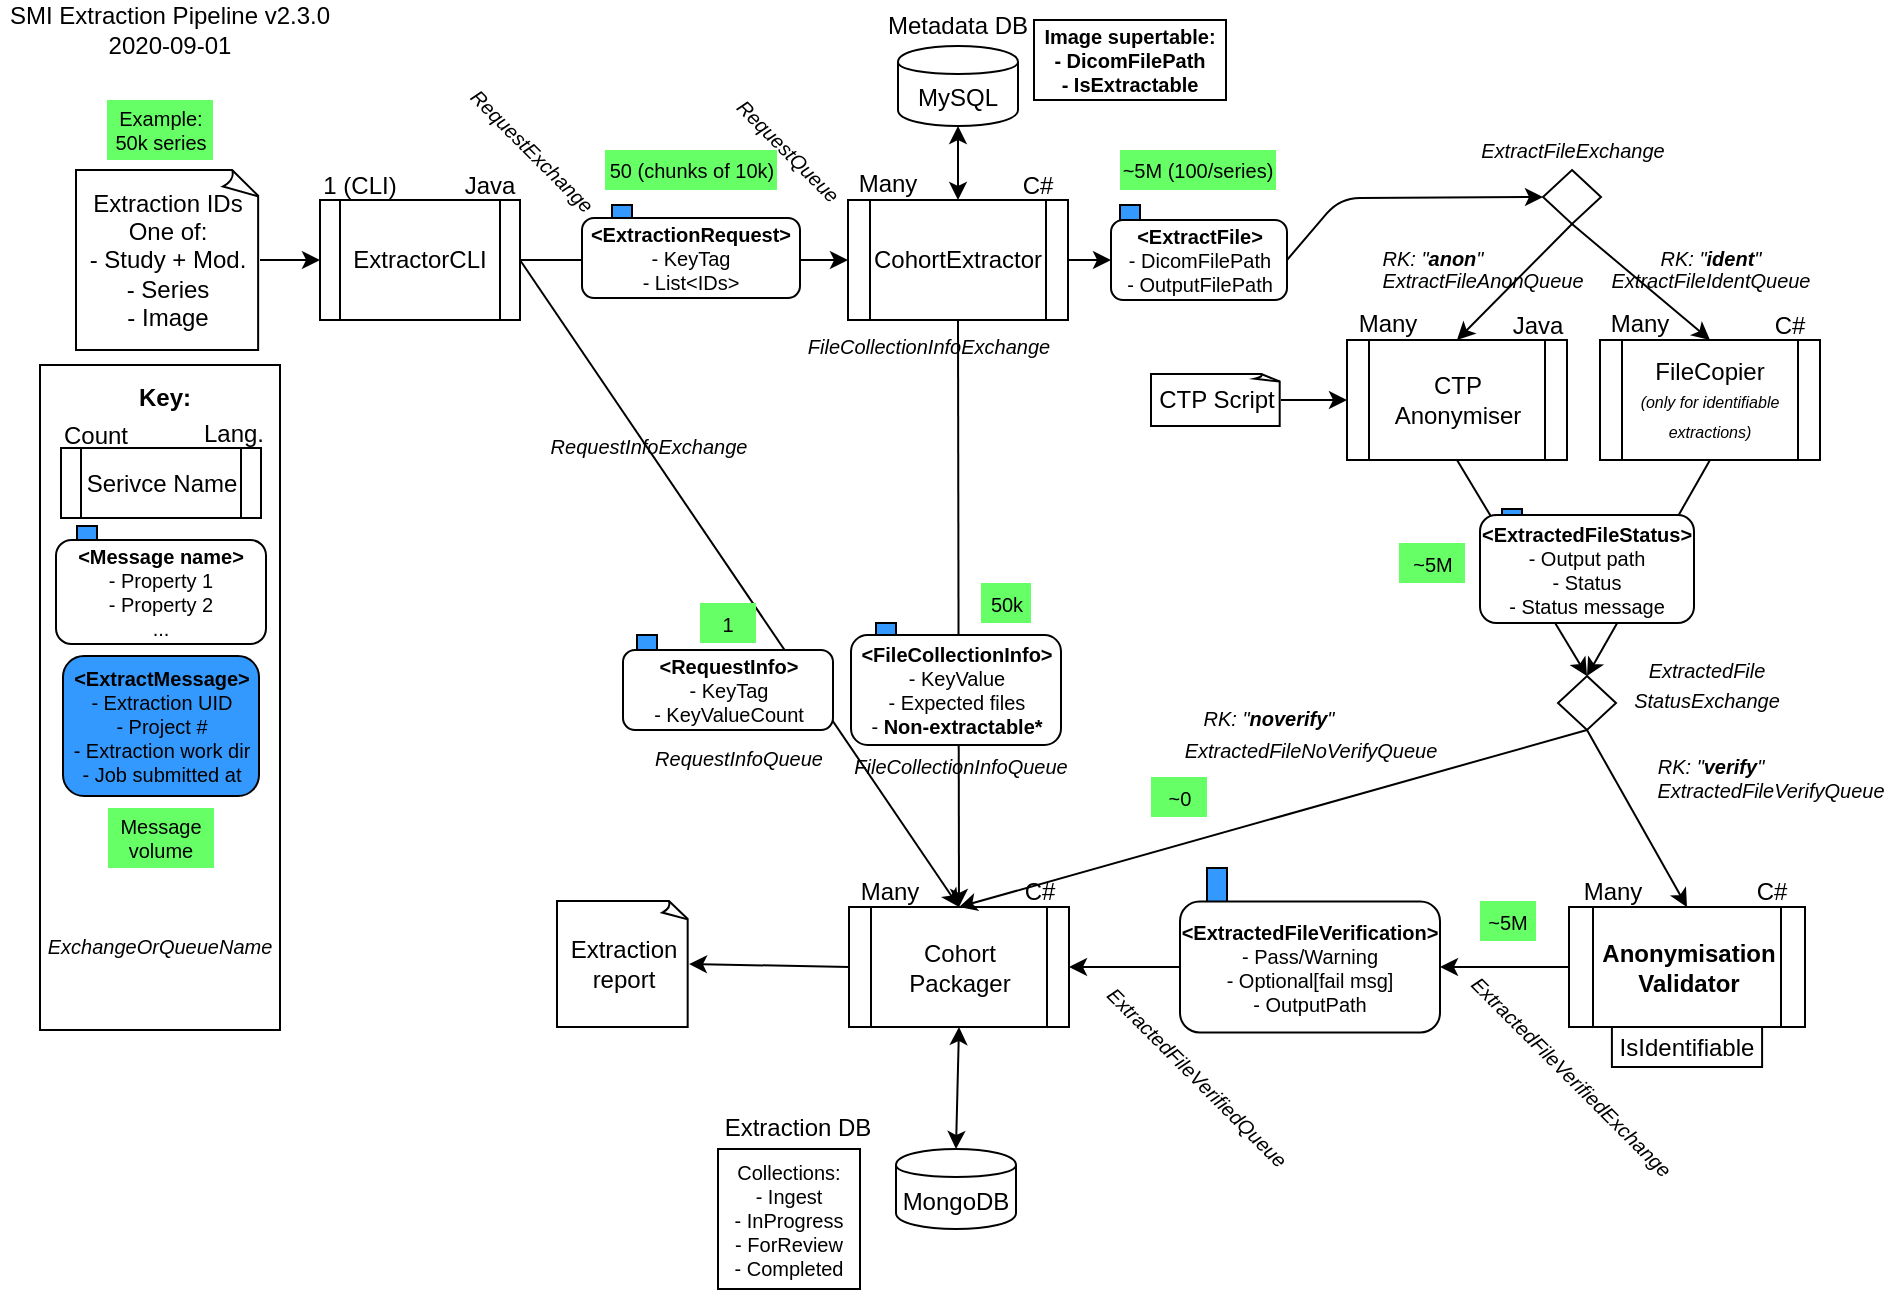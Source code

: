 <mxfile version="13.6.2" type="device"><diagram id="zoCGAFxt-alMyNRtkRPO" name="Page-1"><mxGraphModel dx="981" dy="567" grid="1" gridSize="10" guides="1" tooltips="1" connect="1" arrows="1" fold="1" page="1" pageScale="1" pageWidth="827" pageHeight="1169" math="0" shadow="0"><root><mxCell id="0"/><mxCell id="1" parent="0"/><mxCell id="QyThx6ekZjUey9sPVufu-38" value="" style="rounded=0;whiteSpace=wrap;html=1;fillColor=#3399FF;fontSize=10;" vertex="1" parent="1"><mxGeometry x="603.5" y="439" width="10" height="20" as="geometry"/></mxCell><mxCell id="QyThx6ekZjUey9sPVufu-37" value="" style="rounded=0;whiteSpace=wrap;html=1;fillColor=#3399FF;fontSize=10;" vertex="1" parent="1"><mxGeometry x="438" y="316.5" width="10" height="20" as="geometry"/></mxCell><mxCell id="2953l1Dyhzxe0bs4CRtN-95" value="" style="rounded=0;whiteSpace=wrap;html=1;fillColor=#3399FF;fontSize=10;" parent="1" vertex="1"><mxGeometry x="667.5" y="463" width="10" height="20" as="geometry"/></mxCell><mxCell id="2953l1Dyhzxe0bs4CRtN-93" value="" style="rounded=0;whiteSpace=wrap;html=1;fillColor=#3399FF;fontSize=10;" parent="1" vertex="1"><mxGeometry x="751" y="259.5" width="10" height="20" as="geometry"/></mxCell><mxCell id="2953l1Dyhzxe0bs4CRtN-92" value="" style="rounded=0;whiteSpace=wrap;html=1;fillColor=#3399FF;fontSize=10;" parent="1" vertex="1"><mxGeometry x="318.5" y="322.5" width="10" height="20" as="geometry"/></mxCell><mxCell id="2953l1Dyhzxe0bs4CRtN-81" value="" style="rounded=0;whiteSpace=wrap;html=1;fillColor=#3399FF;fontSize=10;" parent="1" vertex="1"><mxGeometry x="560" y="107.5" width="10" height="20" as="geometry"/></mxCell><mxCell id="2953l1Dyhzxe0bs4CRtN-80" value="" style="rounded=0;whiteSpace=wrap;html=1;fillColor=#3399FF;fontSize=10;" parent="1" vertex="1"><mxGeometry x="306" y="107.5" width="10" height="20" as="geometry"/></mxCell><mxCell id="2953l1Dyhzxe0bs4CRtN-1" value="SMI Extraction Pipeline v2.3.0&lt;br&gt;2020-09-01" style="text;html=1;strokeColor=none;fillColor=none;align=center;verticalAlign=middle;whiteSpace=wrap;rounded=0;" parent="1" vertex="1"><mxGeometry y="5" width="170" height="30" as="geometry"/></mxCell><mxCell id="2953l1Dyhzxe0bs4CRtN-2" value="Extraction IDs&lt;br&gt;One of:&lt;br&gt;- Study + Mod.&lt;br&gt;- Series&lt;br&gt;- Image" style="whiteSpace=wrap;html=1;shape=mxgraph.basic.document" parent="1" vertex="1"><mxGeometry x="38" y="90" width="92" height="90" as="geometry"/></mxCell><mxCell id="2953l1Dyhzxe0bs4CRtN-19" value="" style="group" parent="1" vertex="1" connectable="0"><mxGeometry x="673.5" y="160" width="110" height="75" as="geometry"/></mxCell><mxCell id="2953l1Dyhzxe0bs4CRtN-15" value="" style="group" parent="2953l1Dyhzxe0bs4CRtN-19" vertex="1" connectable="0"><mxGeometry width="110" height="75" as="geometry"/></mxCell><mxCell id="2953l1Dyhzxe0bs4CRtN-16" value="CTP Anonymiser" style="shape=process;whiteSpace=wrap;html=1;backgroundOutline=1;" parent="2953l1Dyhzxe0bs4CRtN-15" vertex="1"><mxGeometry y="15" width="110" height="60" as="geometry"/></mxCell><mxCell id="2953l1Dyhzxe0bs4CRtN-17" value="Java" style="text;html=1;strokeColor=none;fillColor=none;align=center;verticalAlign=middle;whiteSpace=wrap;rounded=0;" parent="2953l1Dyhzxe0bs4CRtN-15" vertex="1"><mxGeometry x="80" width="30" height="15" as="geometry"/></mxCell><mxCell id="2953l1Dyhzxe0bs4CRtN-18" value="Many" style="text;html=1;strokeColor=none;fillColor=none;align=center;verticalAlign=middle;whiteSpace=wrap;rounded=0;" parent="2953l1Dyhzxe0bs4CRtN-15" vertex="1"><mxGeometry y="0.5" width="40" height="13" as="geometry"/></mxCell><mxCell id="2953l1Dyhzxe0bs4CRtN-21" value="" style="group" parent="1" vertex="1" connectable="0"><mxGeometry x="160" y="90" width="100" height="75" as="geometry"/></mxCell><mxCell id="2953l1Dyhzxe0bs4CRtN-13" value="" style="group" parent="2953l1Dyhzxe0bs4CRtN-21" vertex="1" connectable="0"><mxGeometry width="100" height="75" as="geometry"/></mxCell><mxCell id="2953l1Dyhzxe0bs4CRtN-3" value="ExtractorCLI" style="shape=process;whiteSpace=wrap;html=1;backgroundOutline=1;" parent="2953l1Dyhzxe0bs4CRtN-13" vertex="1"><mxGeometry y="15" width="100" height="60" as="geometry"/></mxCell><mxCell id="2953l1Dyhzxe0bs4CRtN-6" value="Java" style="text;html=1;strokeColor=none;fillColor=none;align=center;verticalAlign=middle;whiteSpace=wrap;rounded=0;" parent="2953l1Dyhzxe0bs4CRtN-13" vertex="1"><mxGeometry x="70" width="30" height="15" as="geometry"/></mxCell><mxCell id="2953l1Dyhzxe0bs4CRtN-7" value="1 (CLI)" style="text;html=1;strokeColor=none;fillColor=none;align=center;verticalAlign=middle;whiteSpace=wrap;rounded=0;" parent="2953l1Dyhzxe0bs4CRtN-13" vertex="1"><mxGeometry y="2.5" width="40" height="10" as="geometry"/></mxCell><mxCell id="2953l1Dyhzxe0bs4CRtN-38" value="" style="group" parent="1" vertex="1" connectable="0"><mxGeometry x="424.5" y="443.5" width="110" height="75" as="geometry"/></mxCell><mxCell id="2953l1Dyhzxe0bs4CRtN-27" value="" style="group" parent="2953l1Dyhzxe0bs4CRtN-38" vertex="1" connectable="0"><mxGeometry width="110" height="75" as="geometry"/></mxCell><mxCell id="2953l1Dyhzxe0bs4CRtN-28" value="" style="group" parent="2953l1Dyhzxe0bs4CRtN-27" vertex="1" connectable="0"><mxGeometry width="110" height="75" as="geometry"/></mxCell><mxCell id="2953l1Dyhzxe0bs4CRtN-29" value="Cohort Packager" style="shape=process;whiteSpace=wrap;html=1;backgroundOutline=1;" parent="2953l1Dyhzxe0bs4CRtN-28" vertex="1"><mxGeometry y="15" width="110" height="60" as="geometry"/></mxCell><mxCell id="2953l1Dyhzxe0bs4CRtN-30" value="C#" style="text;html=1;strokeColor=none;fillColor=none;align=center;verticalAlign=middle;whiteSpace=wrap;rounded=0;" parent="2953l1Dyhzxe0bs4CRtN-28" vertex="1"><mxGeometry x="80" width="30" height="15" as="geometry"/></mxCell><mxCell id="2953l1Dyhzxe0bs4CRtN-31" value="Many" style="text;html=1;strokeColor=none;fillColor=none;align=center;verticalAlign=middle;whiteSpace=wrap;rounded=0;" parent="2953l1Dyhzxe0bs4CRtN-28" vertex="1"><mxGeometry y="0.5" width="40" height="13" as="geometry"/></mxCell><mxCell id="2953l1Dyhzxe0bs4CRtN-44" value="" style="group" parent="1" vertex="1" connectable="0"><mxGeometry x="439" y="8" width="80" height="60" as="geometry"/></mxCell><mxCell id="2953l1Dyhzxe0bs4CRtN-43" value="" style="group" parent="2953l1Dyhzxe0bs4CRtN-44" vertex="1" connectable="0"><mxGeometry width="80" height="60" as="geometry"/></mxCell><mxCell id="2953l1Dyhzxe0bs4CRtN-40" value="MySQL" style="shape=cylinder;whiteSpace=wrap;html=1;boundedLbl=1;backgroundOutline=1;" parent="2953l1Dyhzxe0bs4CRtN-43" vertex="1"><mxGeometry x="10" y="20" width="60" height="40" as="geometry"/></mxCell><mxCell id="2953l1Dyhzxe0bs4CRtN-42" value="Metadata DB" style="text;html=1;strokeColor=none;fillColor=none;align=center;verticalAlign=middle;whiteSpace=wrap;rounded=0;" parent="2953l1Dyhzxe0bs4CRtN-43" vertex="1"><mxGeometry width="80" height="20" as="geometry"/></mxCell><mxCell id="2953l1Dyhzxe0bs4CRtN-45" value="" style="group" parent="1" vertex="1" connectable="0"><mxGeometry x="424" y="90" width="110" height="75" as="geometry"/></mxCell><mxCell id="2953l1Dyhzxe0bs4CRtN-20" value="" style="group" parent="2953l1Dyhzxe0bs4CRtN-45" vertex="1" connectable="0"><mxGeometry width="110" height="75" as="geometry"/></mxCell><mxCell id="2953l1Dyhzxe0bs4CRtN-12" value="" style="group" parent="2953l1Dyhzxe0bs4CRtN-20" vertex="1" connectable="0"><mxGeometry width="110" height="75" as="geometry"/></mxCell><mxCell id="2953l1Dyhzxe0bs4CRtN-8" value="CohortExtractor" style="shape=process;whiteSpace=wrap;html=1;backgroundOutline=1;" parent="2953l1Dyhzxe0bs4CRtN-12" vertex="1"><mxGeometry y="15" width="110" height="60" as="geometry"/></mxCell><mxCell id="2953l1Dyhzxe0bs4CRtN-9" value="C#" style="text;html=1;strokeColor=none;fillColor=none;align=center;verticalAlign=middle;whiteSpace=wrap;rounded=0;" parent="2953l1Dyhzxe0bs4CRtN-12" vertex="1"><mxGeometry x="80" width="30" height="15" as="geometry"/></mxCell><mxCell id="2953l1Dyhzxe0bs4CRtN-11" value="Many" style="text;html=1;strokeColor=none;fillColor=none;align=center;verticalAlign=middle;whiteSpace=wrap;rounded=0;" parent="2953l1Dyhzxe0bs4CRtN-12" vertex="1"><mxGeometry y="0.5" width="40" height="13" as="geometry"/></mxCell><mxCell id="2953l1Dyhzxe0bs4CRtN-46" value="CTP Script" style="whiteSpace=wrap;html=1;shape=mxgraph.basic.document" parent="1" vertex="1"><mxGeometry x="575.5" y="192" width="65" height="26" as="geometry"/></mxCell><mxCell id="2953l1Dyhzxe0bs4CRtN-49" value="" style="group" parent="1" vertex="1" connectable="0"><mxGeometry x="784.5" y="443.5" width="118" height="95" as="geometry"/></mxCell><mxCell id="2953l1Dyhzxe0bs4CRtN-39" value="" style="group" parent="2953l1Dyhzxe0bs4CRtN-49" vertex="1" connectable="0"><mxGeometry width="118" height="75" as="geometry"/></mxCell><mxCell id="2953l1Dyhzxe0bs4CRtN-22" value="" style="group" parent="2953l1Dyhzxe0bs4CRtN-39" vertex="1" connectable="0"><mxGeometry width="118" height="75" as="geometry"/></mxCell><mxCell id="2953l1Dyhzxe0bs4CRtN-23" value="" style="group" parent="2953l1Dyhzxe0bs4CRtN-22" vertex="1" connectable="0"><mxGeometry width="118" height="75" as="geometry"/></mxCell><mxCell id="2953l1Dyhzxe0bs4CRtN-24" value="&lt;b&gt;Anonymisation&lt;br&gt;Validator&lt;/b&gt;" style="shape=process;whiteSpace=wrap;html=1;backgroundOutline=1;" parent="2953l1Dyhzxe0bs4CRtN-23" vertex="1"><mxGeometry y="15" width="118" height="60" as="geometry"/></mxCell><mxCell id="2953l1Dyhzxe0bs4CRtN-25" value="C#" style="text;html=1;strokeColor=none;fillColor=none;align=center;verticalAlign=middle;whiteSpace=wrap;rounded=0;" parent="2953l1Dyhzxe0bs4CRtN-23" vertex="1"><mxGeometry x="85.818" width="32.182" height="15" as="geometry"/></mxCell><mxCell id="2953l1Dyhzxe0bs4CRtN-26" value="Many" style="text;html=1;strokeColor=none;fillColor=none;align=center;verticalAlign=middle;whiteSpace=wrap;rounded=0;" parent="2953l1Dyhzxe0bs4CRtN-23" vertex="1"><mxGeometry y="0.5" width="42.909" height="13" as="geometry"/></mxCell><mxCell id="2953l1Dyhzxe0bs4CRtN-48" value="IsIdentifiable" style="rounded=0;whiteSpace=wrap;html=1;" parent="2953l1Dyhzxe0bs4CRtN-49" vertex="1"><mxGeometry x="21.455" y="75" width="75.091" height="20" as="geometry"/></mxCell><mxCell id="2953l1Dyhzxe0bs4CRtN-59" value="" style="group" parent="1" vertex="1" connectable="0"><mxGeometry x="438" y="553.5" width="80" height="80" as="geometry"/></mxCell><mxCell id="2953l1Dyhzxe0bs4CRtN-57" value="" style="group" parent="2953l1Dyhzxe0bs4CRtN-59" vertex="1" connectable="0"><mxGeometry width="80" height="60" as="geometry"/></mxCell><mxCell id="2953l1Dyhzxe0bs4CRtN-50" value="" style="group" parent="2953l1Dyhzxe0bs4CRtN-57" vertex="1" connectable="0"><mxGeometry width="80" height="60" as="geometry"/></mxCell><mxCell id="2953l1Dyhzxe0bs4CRtN-51" value="" style="group" parent="2953l1Dyhzxe0bs4CRtN-50" vertex="1" connectable="0"><mxGeometry width="80" height="60" as="geometry"/></mxCell><mxCell id="2953l1Dyhzxe0bs4CRtN-58" value="" style="group" parent="2953l1Dyhzxe0bs4CRtN-51" vertex="1" connectable="0"><mxGeometry x="10" y="26" width="60" height="40" as="geometry"/></mxCell><mxCell id="2953l1Dyhzxe0bs4CRtN-52" value="MongoDB" style="shape=cylinder;whiteSpace=wrap;html=1;boundedLbl=1;backgroundOutline=1;" parent="2953l1Dyhzxe0bs4CRtN-58" vertex="1"><mxGeometry width="60" height="40" as="geometry"/></mxCell><mxCell id="2953l1Dyhzxe0bs4CRtN-53" value="Extraction DB" style="text;html=1;strokeColor=none;fillColor=none;align=center;verticalAlign=middle;whiteSpace=wrap;rounded=0;" parent="2953l1Dyhzxe0bs4CRtN-59" vertex="1"><mxGeometry x="-79" y="5.5" width="80" height="20" as="geometry"/></mxCell><mxCell id="2953l1Dyhzxe0bs4CRtN-60" value="" style="endArrow=classic;html=1;exitX=1;exitY=0.5;exitDx=0;exitDy=0;entryX=0;entryY=0.5;entryDx=0;entryDy=0;" parent="1" source="2953l1Dyhzxe0bs4CRtN-3" target="2953l1Dyhzxe0bs4CRtN-8" edge="1"><mxGeometry width="50" height="50" relative="1" as="geometry"><mxPoint x="240" y="258" as="sourcePoint"/><mxPoint x="290" y="208" as="targetPoint"/></mxGeometry></mxCell><mxCell id="2953l1Dyhzxe0bs4CRtN-61" value="" style="endArrow=classic;html=1;exitX=1;exitY=0.5;exitDx=0;exitDy=0;entryX=0;entryY=0.5;entryDx=0;entryDy=0;" parent="1" source="2953l1Dyhzxe0bs4CRtN-8" target="2953l1Dyhzxe0bs4CRtN-73" edge="1"><mxGeometry width="50" height="50" relative="1" as="geometry"><mxPoint x="450" y="258" as="sourcePoint"/><mxPoint x="500" y="208" as="targetPoint"/></mxGeometry></mxCell><mxCell id="2953l1Dyhzxe0bs4CRtN-63" value="" style="endArrow=classic;html=1;exitX=0;exitY=0.5;exitDx=0;exitDy=0;entryX=1;entryY=0.5;entryDx=0;entryDy=0;" parent="1" source="2953l1Dyhzxe0bs4CRtN-87" target="2953l1Dyhzxe0bs4CRtN-29" edge="1"><mxGeometry width="50" height="50" relative="1" as="geometry"><mxPoint x="410.5" y="403.5" as="sourcePoint"/><mxPoint x="460.5" y="353.5" as="targetPoint"/></mxGeometry></mxCell><mxCell id="2953l1Dyhzxe0bs4CRtN-64" value="" style="endArrow=classic;html=1;entryX=0.5;entryY=0;entryDx=0;entryDy=0;exitX=0.5;exitY=1;exitDx=0;exitDy=0;" parent="1" source="2953l1Dyhzxe0bs4CRtN-8" target="2953l1Dyhzxe0bs4CRtN-29" edge="1"><mxGeometry width="50" height="50" relative="1" as="geometry"><mxPoint x="374" y="218" as="sourcePoint"/><mxPoint x="504" y="168" as="targetPoint"/></mxGeometry></mxCell><mxCell id="2953l1Dyhzxe0bs4CRtN-66" value="" style="endArrow=classic;html=1;entryX=0.5;entryY=0;entryDx=0;entryDy=0;" parent="1" target="2953l1Dyhzxe0bs4CRtN-29" edge="1"><mxGeometry width="50" height="50" relative="1" as="geometry"><mxPoint x="260" y="135" as="sourcePoint"/><mxPoint x="420" y="218" as="targetPoint"/></mxGeometry></mxCell><mxCell id="2953l1Dyhzxe0bs4CRtN-69" value="" style="endArrow=classic;startArrow=classic;html=1;exitX=0.5;exitY=1;exitDx=0;exitDy=0;entryX=0.5;entryY=0;entryDx=0;entryDy=0;" parent="1" source="2953l1Dyhzxe0bs4CRtN-40" target="2953l1Dyhzxe0bs4CRtN-8" edge="1"><mxGeometry width="50" height="50" relative="1" as="geometry"><mxPoint x="234" y="528" as="sourcePoint"/><mxPoint x="284" y="478" as="targetPoint"/></mxGeometry></mxCell><mxCell id="2953l1Dyhzxe0bs4CRtN-70" value="" style="endArrow=classic;startArrow=classic;html=1;exitX=0.5;exitY=1;exitDx=0;exitDy=0;entryX=0.5;entryY=0;entryDx=0;entryDy=0;" parent="1" source="2953l1Dyhzxe0bs4CRtN-29" target="2953l1Dyhzxe0bs4CRtN-52" edge="1"><mxGeometry width="50" height="50" relative="1" as="geometry"><mxPoint x="334.5" y="653.5" as="sourcePoint"/><mxPoint x="384.5" y="603.5" as="targetPoint"/></mxGeometry></mxCell><mxCell id="2953l1Dyhzxe0bs4CRtN-71" value="" style="endArrow=classic;html=1;entryX=0;entryY=0.5;entryDx=0;entryDy=0;" parent="1" source="2953l1Dyhzxe0bs4CRtN-46" target="2953l1Dyhzxe0bs4CRtN-16" edge="1"><mxGeometry width="50" height="50" relative="1" as="geometry"><mxPoint x="640" y="207" as="sourcePoint"/><mxPoint x="560" y="640" as="targetPoint"/></mxGeometry></mxCell><mxCell id="2953l1Dyhzxe0bs4CRtN-72" value="&lt;b&gt;&amp;lt;ExtractionRequest&amp;gt;&lt;br&gt;&lt;/b&gt;- KeyTag&lt;br&gt;- List&amp;lt;IDs&amp;gt;" style="rounded=1;whiteSpace=wrap;html=1;fontSize=10;" parent="1" vertex="1"><mxGeometry x="291" y="114" width="109" height="40" as="geometry"/></mxCell><mxCell id="2953l1Dyhzxe0bs4CRtN-73" value="&lt;b&gt;&amp;lt;ExtractFile&amp;gt;&lt;/b&gt;&lt;br&gt;- DicomFilePath&lt;br&gt;- OutputFilePath" style="rounded=1;whiteSpace=wrap;html=1;fontSize=10;" parent="1" vertex="1"><mxGeometry x="555.5" y="115" width="88" height="40" as="geometry"/></mxCell><mxCell id="2953l1Dyhzxe0bs4CRtN-88" value="&lt;b&gt;&amp;lt;FileCollectionInfo&amp;gt;&lt;/b&gt;&lt;br&gt;- KeyValue&lt;br&gt;- Expected files&lt;br&gt;- &lt;b&gt;Non-extractable*&lt;/b&gt;" style="rounded=1;whiteSpace=wrap;html=1;fontSize=10;" parent="1" vertex="1"><mxGeometry x="425.5" y="322.5" width="105" height="55" as="geometry"/></mxCell><mxCell id="2953l1Dyhzxe0bs4CRtN-91" value="&lt;b&gt;&amp;lt;RequestInfo&amp;gt;&lt;/b&gt;&lt;br&gt;- KeyTag&lt;br&gt;- KeyValueCount" style="rounded=1;whiteSpace=wrap;html=1;fontSize=10;" parent="1" vertex="1"><mxGeometry x="311.5" y="330" width="105" height="40" as="geometry"/></mxCell><mxCell id="2953l1Dyhzxe0bs4CRtN-101" value="" style="endArrow=classic;html=1;fontSize=10;exitX=1;exitY=0.5;exitDx=0;exitDy=0;exitPerimeter=0;entryX=0;entryY=0.5;entryDx=0;entryDy=0;" parent="1" source="2953l1Dyhzxe0bs4CRtN-2" target="2953l1Dyhzxe0bs4CRtN-3" edge="1"><mxGeometry width="50" height="50" relative="1" as="geometry"><mxPoint x="70" y="318" as="sourcePoint"/><mxPoint x="120" y="268" as="targetPoint"/></mxGeometry></mxCell><mxCell id="2953l1Dyhzxe0bs4CRtN-102" value="Example:&lt;br&gt;50k series" style="text;html=1;strokeColor=none;fillColor=#66FF66;align=center;verticalAlign=middle;whiteSpace=wrap;rounded=0;fontSize=10;" parent="1" vertex="1"><mxGeometry x="53.5" y="55" width="53" height="30" as="geometry"/></mxCell><mxCell id="2953l1Dyhzxe0bs4CRtN-103" value="50 (chunks of 10k)" style="text;html=1;strokeColor=none;fillColor=#66FF66;align=center;verticalAlign=middle;whiteSpace=wrap;rounded=0;fontSize=10;" parent="1" vertex="1"><mxGeometry x="302.5" y="80" width="86" height="20" as="geometry"/></mxCell><mxCell id="2953l1Dyhzxe0bs4CRtN-106" value="~5M (100/series)" style="text;html=1;strokeColor=none;fillColor=#66FF66;align=center;verticalAlign=middle;whiteSpace=wrap;rounded=0;fontSize=10;" parent="1" vertex="1"><mxGeometry x="560" y="80" width="78" height="20" as="geometry"/></mxCell><mxCell id="2953l1Dyhzxe0bs4CRtN-108" value="~5M" style="text;html=1;strokeColor=none;fillColor=#66FF66;align=center;verticalAlign=middle;whiteSpace=wrap;rounded=0;fontSize=10;" parent="1" vertex="1"><mxGeometry x="699.5" y="276.5" width="33" height="20" as="geometry"/></mxCell><mxCell id="2953l1Dyhzxe0bs4CRtN-109" value="~5M" style="text;html=1;strokeColor=none;fillColor=#66FF66;align=center;verticalAlign=middle;whiteSpace=wrap;rounded=0;fontSize=10;" parent="1" vertex="1"><mxGeometry x="740" y="455.5" width="28" height="20" as="geometry"/></mxCell><mxCell id="2953l1Dyhzxe0bs4CRtN-110" value="50k" style="text;html=1;strokeColor=none;fillColor=#66FF66;align=center;verticalAlign=middle;whiteSpace=wrap;rounded=0;fontSize=10;" parent="1" vertex="1"><mxGeometry x="490.5" y="296.5" width="25" height="20" as="geometry"/></mxCell><mxCell id="2953l1Dyhzxe0bs4CRtN-124" value="" style="group" parent="1" vertex="1" connectable="0"><mxGeometry x="28.0" y="194" width="105.0" height="245" as="geometry"/></mxCell><mxCell id="2953l1Dyhzxe0bs4CRtN-77" value="&lt;b&gt;&lt;font style=&quot;font-size: 12px&quot;&gt;Key:&lt;/font&gt;&lt;/b&gt;" style="text;html=1;strokeColor=none;fillColor=none;align=center;verticalAlign=middle;whiteSpace=wrap;rounded=0;fontSize=10;" parent="2953l1Dyhzxe0bs4CRtN-124" vertex="1"><mxGeometry x="17.5" width="73" height="20" as="geometry"/></mxCell><mxCell id="2953l1Dyhzxe0bs4CRtN-123" value="" style="group" parent="2953l1Dyhzxe0bs4CRtN-124" vertex="1" connectable="0"><mxGeometry y="20" width="105.0" height="225" as="geometry"/></mxCell><mxCell id="2953l1Dyhzxe0bs4CRtN-76" value="&lt;b&gt;&amp;lt;ExtractMessage&amp;gt;&lt;br&gt;&lt;/b&gt;- Extraction UID&lt;br&gt;- Project #&lt;br&gt;- Extraction work dir&lt;br&gt;- Job submitted at" style="rounded=1;whiteSpace=wrap;html=1;fontSize=10;fillColor=#3399FF;" parent="2953l1Dyhzxe0bs4CRtN-123" vertex="1"><mxGeometry x="3.5" y="119" width="98" height="70" as="geometry"/></mxCell><mxCell id="2953l1Dyhzxe0bs4CRtN-111" value="Message volume" style="text;html=1;strokeColor=none;fillColor=#66FF66;align=center;verticalAlign=middle;whiteSpace=wrap;rounded=0;fontSize=10;" parent="2953l1Dyhzxe0bs4CRtN-123" vertex="1"><mxGeometry x="26.0" y="195" width="53" height="30" as="geometry"/></mxCell><mxCell id="2953l1Dyhzxe0bs4CRtN-113" value="" style="group" parent="2953l1Dyhzxe0bs4CRtN-123" vertex="1" connectable="0"><mxGeometry x="2.5" width="100" height="75" as="geometry"/></mxCell><mxCell id="2953l1Dyhzxe0bs4CRtN-117" value="" style="group" parent="2953l1Dyhzxe0bs4CRtN-113" vertex="1" connectable="0"><mxGeometry width="100" height="50" as="geometry"/></mxCell><mxCell id="2953l1Dyhzxe0bs4CRtN-114" value="Serivce Name" style="shape=process;whiteSpace=wrap;html=1;backgroundOutline=1;" parent="2953l1Dyhzxe0bs4CRtN-117" vertex="1"><mxGeometry y="15" width="100" height="35" as="geometry"/></mxCell><mxCell id="2953l1Dyhzxe0bs4CRtN-115" value="Lang." style="text;html=1;strokeColor=none;fillColor=none;align=center;verticalAlign=middle;whiteSpace=wrap;rounded=0;" parent="2953l1Dyhzxe0bs4CRtN-117" vertex="1"><mxGeometry x="71" width="30" height="15" as="geometry"/></mxCell><mxCell id="2953l1Dyhzxe0bs4CRtN-116" value="Count" style="text;html=1;strokeColor=none;fillColor=none;align=center;verticalAlign=middle;whiteSpace=wrap;rounded=0;" parent="2953l1Dyhzxe0bs4CRtN-117" vertex="1"><mxGeometry x="-3" y="3.5" width="40" height="10" as="geometry"/></mxCell><mxCell id="2953l1Dyhzxe0bs4CRtN-120" value="" style="group" parent="2953l1Dyhzxe0bs4CRtN-123" vertex="1" connectable="0"><mxGeometry y="54" width="105" height="59" as="geometry"/></mxCell><mxCell id="2953l1Dyhzxe0bs4CRtN-119" value="" style="rounded=0;whiteSpace=wrap;html=1;fillColor=#3399FF;fontSize=10;" parent="2953l1Dyhzxe0bs4CRtN-120" vertex="1"><mxGeometry x="10.5" width="10" height="20" as="geometry"/></mxCell><mxCell id="2953l1Dyhzxe0bs4CRtN-118" value="&lt;b&gt;&amp;lt;Message name&amp;gt;&lt;/b&gt;&lt;br&gt;- Property 1&lt;br&gt;- Property 2&lt;br&gt;..." style="rounded=1;whiteSpace=wrap;html=1;fontSize=10;" parent="2953l1Dyhzxe0bs4CRtN-120" vertex="1"><mxGeometry y="7" width="105" height="52" as="geometry"/></mxCell><mxCell id="2953l1Dyhzxe0bs4CRtN-125" value="" style="rounded=0;whiteSpace=wrap;html=1;strokeColor=#000000;fillColor=none;fontSize=10;" parent="1" vertex="1"><mxGeometry x="20" y="187.5" width="120" height="332.5" as="geometry"/></mxCell><mxCell id="2953l1Dyhzxe0bs4CRtN-130" value="1" style="text;html=1;strokeColor=none;fillColor=#66FF66;align=center;verticalAlign=middle;whiteSpace=wrap;rounded=0;fontSize=10;" parent="1" vertex="1"><mxGeometry x="350" y="306.5" width="28" height="20" as="geometry"/></mxCell><mxCell id="2953l1Dyhzxe0bs4CRtN-138" value="Collections:&lt;br&gt;- Ingest&lt;br&gt;- InProgress&lt;br&gt;- ForReview&lt;br&gt;- Completed" style="rounded=0;whiteSpace=wrap;html=1;strokeColor=#000000;fillColor=none;fontSize=10;" parent="1" vertex="1"><mxGeometry x="359" y="579.5" width="71" height="70" as="geometry"/></mxCell><mxCell id="2953l1Dyhzxe0bs4CRtN-139" value="&lt;b&gt;Image supertable:&lt;br&gt;- DicomFilePath&lt;br&gt;- IsExtractable&lt;/b&gt;" style="rounded=0;whiteSpace=wrap;html=1;strokeColor=#000000;fillColor=none;fontSize=10;" parent="1" vertex="1"><mxGeometry x="517" y="15" width="96" height="40" as="geometry"/></mxCell><mxCell id="GxQRq-seFLT88y1doQyC-2" value="Extraction report" style="whiteSpace=wrap;html=1;shape=mxgraph.basic.document" parent="1" vertex="1"><mxGeometry x="278.5" y="455.5" width="66" height="63" as="geometry"/></mxCell><mxCell id="GxQRq-seFLT88y1doQyC-3" value="" style="endArrow=classic;html=1;exitX=0;exitY=0.5;exitDx=0;exitDy=0;entryX=1;entryY=0.5;entryDx=0;entryDy=0;entryPerimeter=0;" parent="1" source="2953l1Dyhzxe0bs4CRtN-29" target="GxQRq-seFLT88y1doQyC-2" edge="1"><mxGeometry width="50" height="50" relative="1" as="geometry"><mxPoint x="310.5" y="479.5" as="sourcePoint"/><mxPoint x="360.5" y="429.5" as="targetPoint"/></mxGeometry></mxCell><mxCell id="oQBp3zjz9n_a78trmG9o-1" value="" style="rhombus;whiteSpace=wrap;html=1;" parent="1" vertex="1"><mxGeometry x="779" y="343" width="29" height="27" as="geometry"/></mxCell><mxCell id="sjtRKIjUWwjfmmBo30T4-1" value="&lt;span style=&quot;font-size: 10px&quot;&gt;&lt;i&gt;ExtractedFile&lt;br&gt;StatusExchange&lt;/i&gt;&lt;/span&gt;" style="text;html=1;resizable=0;autosize=1;align=center;verticalAlign=middle;points=[];fillColor=none;strokeColor=none;rounded=0;" parent="1" vertex="1"><mxGeometry x="808" y="326.5" width="90" height="40" as="geometry"/></mxCell><mxCell id="sjtRKIjUWwjfmmBo30T4-6" value="&lt;font style=&quot;font-size: 10px&quot;&gt;&lt;i&gt;ExchangeOrQueueName&lt;/i&gt;&lt;/font&gt;" style="text;html=1;strokeColor=none;fillColor=none;align=center;verticalAlign=middle;whiteSpace=wrap;rounded=0;" parent="1" vertex="1"><mxGeometry x="60" y="468" width="40" height="20" as="geometry"/></mxCell><mxCell id="sjtRKIjUWwjfmmBo30T4-8" value="&lt;font style=&quot;font-size: 10px&quot;&gt;&lt;i&gt;FileCollectionInfoExchange&lt;/i&gt;&lt;/font&gt;" style="text;html=1;align=center;verticalAlign=middle;resizable=0;points=[];autosize=1;" parent="1" vertex="1"><mxGeometry x="394" y="167.5" width="140" height="20" as="geometry"/></mxCell><mxCell id="sjtRKIjUWwjfmmBo30T4-10" value="&lt;font style=&quot;font-size: 10px&quot;&gt;&lt;i&gt;RequestExchange&lt;/i&gt;&lt;/font&gt;" style="text;html=1;align=center;verticalAlign=middle;resizable=0;points=[];autosize=1;rotation=45;" parent="1" vertex="1"><mxGeometry x="216" y="70" width="100" height="20" as="geometry"/></mxCell><mxCell id="sjtRKIjUWwjfmmBo30T4-12" value="&lt;font style=&quot;font-size: 10px&quot;&gt;&lt;i&gt;RequestInfoExchange&lt;/i&gt;&lt;/font&gt;" style="text;html=1;align=center;verticalAlign=middle;resizable=0;points=[];autosize=1;" parent="1" vertex="1"><mxGeometry x="268.5" y="218" width="110" height="20" as="geometry"/></mxCell><mxCell id="sjtRKIjUWwjfmmBo30T4-13" value="&lt;font style=&quot;font-size: 10px&quot;&gt;&lt;i&gt;FileCollectionInfoQueue&lt;/i&gt;&lt;/font&gt;" style="text;html=1;align=center;verticalAlign=middle;resizable=0;points=[];autosize=1;" parent="1" vertex="1"><mxGeometry x="419.5" y="377.5" width="120" height="20" as="geometry"/></mxCell><mxCell id="sjtRKIjUWwjfmmBo30T4-14" value="&lt;font style=&quot;font-size: 10px&quot;&gt;&lt;i&gt;RequestQueue&lt;/i&gt;&lt;/font&gt;" style="text;html=1;align=center;verticalAlign=middle;resizable=0;points=[];autosize=1;rotation=45;" parent="1" vertex="1"><mxGeometry x="354" y="70" width="80" height="20" as="geometry"/></mxCell><mxCell id="sjtRKIjUWwjfmmBo30T4-15" value="&lt;font style=&quot;font-size: 10px&quot;&gt;&lt;i&gt;ExtractFileAnonQueue&lt;br&gt;&lt;/i&gt;&lt;/font&gt;" style="text;html=1;align=center;verticalAlign=middle;resizable=0;points=[];autosize=1;rotation=0;" parent="1" vertex="1"><mxGeometry x="680.5" y="135" width="120" height="20" as="geometry"/></mxCell><mxCell id="sjtRKIjUWwjfmmBo30T4-16" value="&lt;font style=&quot;font-size: 10px&quot;&gt;&lt;i&gt;RequestInfoQueue&lt;/i&gt;&lt;/font&gt;" style="text;html=1;align=center;verticalAlign=middle;resizable=0;points=[];autosize=1;" parent="1" vertex="1"><mxGeometry x="318.5" y="373.5" width="100" height="20" as="geometry"/></mxCell><mxCell id="QyThx6ekZjUey9sPVufu-1" value="" style="group" vertex="1" connectable="0" parent="1"><mxGeometry x="800" y="160" width="110" height="75" as="geometry"/></mxCell><mxCell id="QyThx6ekZjUey9sPVufu-2" value="" style="group" vertex="1" connectable="0" parent="QyThx6ekZjUey9sPVufu-1"><mxGeometry width="110" height="75" as="geometry"/></mxCell><mxCell id="QyThx6ekZjUey9sPVufu-3" value="FileCopier&lt;br&gt;&lt;i&gt;&lt;font style=&quot;font-size: 8px&quot;&gt;(only for identifiable extractions)&lt;/font&gt;&lt;/i&gt;" style="shape=process;whiteSpace=wrap;html=1;backgroundOutline=1;" vertex="1" parent="QyThx6ekZjUey9sPVufu-2"><mxGeometry y="15" width="110" height="60" as="geometry"/></mxCell><mxCell id="QyThx6ekZjUey9sPVufu-4" value="C#" style="text;html=1;strokeColor=none;fillColor=none;align=center;verticalAlign=middle;whiteSpace=wrap;rounded=0;" vertex="1" parent="QyThx6ekZjUey9sPVufu-2"><mxGeometry x="80" width="30" height="15" as="geometry"/></mxCell><mxCell id="QyThx6ekZjUey9sPVufu-5" value="Many" style="text;html=1;strokeColor=none;fillColor=none;align=center;verticalAlign=middle;whiteSpace=wrap;rounded=0;" vertex="1" parent="QyThx6ekZjUey9sPVufu-2"><mxGeometry y="0.5" width="40" height="13" as="geometry"/></mxCell><mxCell id="QyThx6ekZjUey9sPVufu-6" value="" style="endArrow=classic;html=1;exitX=0.5;exitY=1;exitDx=0;exitDy=0;entryX=0.5;entryY=0;entryDx=0;entryDy=0;" edge="1" parent="1" source="QyThx6ekZjUey9sPVufu-13" target="2953l1Dyhzxe0bs4CRtN-16"><mxGeometry width="50" height="50" relative="1" as="geometry"><mxPoint x="962" y="306" as="sourcePoint"/><mxPoint x="1002" y="266" as="targetPoint"/></mxGeometry></mxCell><mxCell id="QyThx6ekZjUey9sPVufu-12" value="&lt;font style=&quot;font-size: 10px&quot;&gt;&lt;i&gt;ExtractFileIdentQueue&lt;br&gt;&lt;/i&gt;&lt;/font&gt;" style="text;html=1;align=center;verticalAlign=middle;resizable=0;points=[];autosize=1;rotation=0;" vertex="1" parent="1"><mxGeometry x="795" y="135" width="120" height="20" as="geometry"/></mxCell><mxCell id="QyThx6ekZjUey9sPVufu-13" value="" style="rhombus;whiteSpace=wrap;html=1;" vertex="1" parent="1"><mxGeometry x="771.5" y="90" width="29" height="27" as="geometry"/></mxCell><mxCell id="sjtRKIjUWwjfmmBo30T4-9" value="&lt;font style=&quot;font-size: 10px&quot;&gt;&lt;i&gt;ExtractFileExchange&lt;/i&gt;&lt;/font&gt;" style="text;html=1;align=center;verticalAlign=middle;resizable=0;points=[];autosize=1;rotation=0;" parent="1" vertex="1"><mxGeometry x="730.5" y="70" width="110" height="20" as="geometry"/></mxCell><mxCell id="QyThx6ekZjUey9sPVufu-15" value="" style="endArrow=classic;html=1;exitX=1;exitY=0.5;exitDx=0;exitDy=0;entryX=0;entryY=0.5;entryDx=0;entryDy=0;" edge="1" parent="1" source="2953l1Dyhzxe0bs4CRtN-73" target="QyThx6ekZjUey9sPVufu-13"><mxGeometry width="50" height="50" relative="1" as="geometry"><mxPoint x="1030" y="140" as="sourcePoint"/><mxPoint x="1080" y="90" as="targetPoint"/><Array as="points"><mxPoint x="670" y="104"/></Array></mxGeometry></mxCell><mxCell id="QyThx6ekZjUey9sPVufu-16" value="" style="endArrow=classic;html=1;exitX=0.5;exitY=1;exitDx=0;exitDy=0;entryX=0.5;entryY=0;entryDx=0;entryDy=0;" edge="1" parent="1" source="QyThx6ekZjUey9sPVufu-13" target="QyThx6ekZjUey9sPVufu-3"><mxGeometry width="50" height="50" relative="1" as="geometry"><mxPoint x="1050" y="180" as="sourcePoint"/><mxPoint x="1100" y="130" as="targetPoint"/></mxGeometry></mxCell><mxCell id="QyThx6ekZjUey9sPVufu-21" value="" style="endArrow=classic;html=1;exitX=0.5;exitY=1;exitDx=0;exitDy=0;entryX=0.5;entryY=0;entryDx=0;entryDy=0;" edge="1" parent="1" source="2953l1Dyhzxe0bs4CRtN-16" target="oQBp3zjz9n_a78trmG9o-1"><mxGeometry width="50" height="50" relative="1" as="geometry"><mxPoint x="740" y="400" as="sourcePoint"/><mxPoint x="790" y="350" as="targetPoint"/></mxGeometry></mxCell><mxCell id="QyThx6ekZjUey9sPVufu-22" value="" style="endArrow=classic;html=1;exitX=0.5;exitY=1;exitDx=0;exitDy=0;entryX=0.5;entryY=0;entryDx=0;entryDy=0;" edge="1" parent="1" source="QyThx6ekZjUey9sPVufu-3" target="oQBp3zjz9n_a78trmG9o-1"><mxGeometry width="50" height="50" relative="1" as="geometry"><mxPoint x="770" y="410" as="sourcePoint"/><mxPoint x="820" y="360" as="targetPoint"/></mxGeometry></mxCell><mxCell id="QyThx6ekZjUey9sPVufu-17" value="&lt;b&gt;&amp;lt;ExtractedFileStatus&amp;gt;&lt;/b&gt;&lt;br&gt;- Output path&lt;br&gt;- Status&lt;br&gt;- Status message" style="rounded=1;whiteSpace=wrap;html=1;fontSize=10;fontStyle=0" vertex="1" parent="1"><mxGeometry x="740" y="262.5" width="107" height="54" as="geometry"/></mxCell><mxCell id="QyThx6ekZjUey9sPVufu-23" value="&lt;font style=&quot;font-size: 10px&quot;&gt;&lt;i&gt;RK: &quot;&lt;b&gt;anon&lt;/b&gt;&quot;&lt;br&gt;&lt;/i&gt;&lt;/font&gt;" style="text;html=1;align=center;verticalAlign=middle;resizable=0;points=[];autosize=1;rotation=0;" vertex="1" parent="1"><mxGeometry x="681" y="124" width="70" height="20" as="geometry"/></mxCell><mxCell id="QyThx6ekZjUey9sPVufu-24" value="&lt;font style=&quot;font-size: 10px&quot;&gt;&lt;i&gt;&lt;span style=&quot;font-weight: normal&quot;&gt;RK: &quot;&lt;/span&gt;ident&lt;span style=&quot;font-weight: normal&quot;&gt;&quot;&lt;/span&gt;&lt;br&gt;&lt;/i&gt;&lt;/font&gt;" style="text;html=1;align=center;verticalAlign=middle;resizable=0;points=[];autosize=1;rotation=0;fontStyle=1" vertex="1" parent="1"><mxGeometry x="820" y="124" width="70" height="20" as="geometry"/></mxCell><mxCell id="2953l1Dyhzxe0bs4CRtN-87" value="&lt;b&gt;&amp;lt;ExtractedFileVerification&amp;gt;&lt;/b&gt;&lt;br&gt;- Pass/Warning&lt;br&gt;- Optional[fail msg]&lt;br&gt;- OutputPath" style="rounded=1;whiteSpace=wrap;html=1;fontSize=10;" parent="1" vertex="1"><mxGeometry x="590" y="455.75" width="130" height="65.5" as="geometry"/></mxCell><mxCell id="QyThx6ekZjUey9sPVufu-26" value="" style="endArrow=classic;html=1;exitX=0;exitY=0.5;exitDx=0;exitDy=0;entryX=1;entryY=0.5;entryDx=0;entryDy=0;" edge="1" parent="1" source="2953l1Dyhzxe0bs4CRtN-24" target="2953l1Dyhzxe0bs4CRtN-87"><mxGeometry width="50" height="50" relative="1" as="geometry"><mxPoint x="740" y="486" as="sourcePoint"/><mxPoint x="534.5" y="488.5" as="targetPoint"/></mxGeometry></mxCell><mxCell id="QyThx6ekZjUey9sPVufu-27" value="&lt;font style=&quot;font-size: 10px&quot;&gt;&lt;i&gt;ExtractedFileVerifiedExchange&lt;/i&gt;&lt;/font&gt;" style="text;html=1;align=center;verticalAlign=middle;resizable=0;points=[];autosize=1;rotation=45;" vertex="1" parent="1"><mxGeometry x="711" y="532.5" width="150" height="20" as="geometry"/></mxCell><mxCell id="QyThx6ekZjUey9sPVufu-28" value="&lt;font style=&quot;font-size: 10px&quot;&gt;&lt;i&gt;ExtractedFileVerifiedQueue&lt;br&gt;&lt;/i&gt;&lt;/font&gt;" style="text;html=1;align=center;verticalAlign=middle;resizable=0;points=[];autosize=1;rotation=45;" vertex="1" parent="1"><mxGeometry x="528.5" y="532.5" width="140" height="20" as="geometry"/></mxCell><mxCell id="QyThx6ekZjUey9sPVufu-29" value="" style="endArrow=classic;html=1;exitX=0.5;exitY=1;exitDx=0;exitDy=0;entryX=0.5;entryY=0;entryDx=0;entryDy=0;" edge="1" parent="1" source="oQBp3zjz9n_a78trmG9o-1" target="2953l1Dyhzxe0bs4CRtN-24"><mxGeometry width="50" height="50" relative="1" as="geometry"><mxPoint x="990" y="410" as="sourcePoint"/><mxPoint x="1040" y="360" as="targetPoint"/></mxGeometry></mxCell><mxCell id="QyThx6ekZjUey9sPVufu-30" value="" style="endArrow=classic;html=1;exitX=0.5;exitY=1;exitDx=0;exitDy=0;entryX=0.5;entryY=0;entryDx=0;entryDy=0;" edge="1" parent="1" source="oQBp3zjz9n_a78trmG9o-1" target="2953l1Dyhzxe0bs4CRtN-29"><mxGeometry width="50" height="50" relative="1" as="geometry"><mxPoint x="803.5" y="380.0" as="sourcePoint"/><mxPoint x="640" y="400" as="targetPoint"/></mxGeometry></mxCell><mxCell id="QyThx6ekZjUey9sPVufu-31" value="&lt;font style=&quot;font-size: 10px&quot;&gt;&lt;i&gt;RK: &quot;&lt;b&gt;noverify&lt;/b&gt;&quot;&lt;br&gt;&lt;/i&gt;&lt;/font&gt;" style="text;html=1;align=center;verticalAlign=middle;resizable=0;points=[];autosize=1;rotation=0;" vertex="1" parent="1"><mxGeometry x="593.5" y="353.5" width="80" height="20" as="geometry"/></mxCell><mxCell id="QyThx6ekZjUey9sPVufu-32" value="&lt;font style=&quot;font-size: 10px&quot;&gt;&lt;i&gt;RK: &quot;&lt;b&gt;verify&lt;/b&gt;&quot;&lt;br&gt;&lt;/i&gt;&lt;/font&gt;" style="text;html=1;align=center;verticalAlign=middle;resizable=0;points=[];autosize=1;rotation=0;" vertex="1" parent="1"><mxGeometry x="820" y="377.5" width="70" height="20" as="geometry"/></mxCell><mxCell id="QyThx6ekZjUey9sPVufu-34" value="&lt;font style=&quot;font-size: 10px&quot;&gt;&lt;i&gt;ExtractedFileNoVerifyQueue&lt;br&gt;&lt;/i&gt;&lt;/font&gt;" style="text;html=1;align=center;verticalAlign=middle;resizable=0;points=[];autosize=1;rotation=0;" vertex="1" parent="1"><mxGeometry x="585" y="370" width="140" height="20" as="geometry"/></mxCell><mxCell id="QyThx6ekZjUey9sPVufu-35" value="&lt;font style=&quot;font-size: 10px&quot;&gt;&lt;i&gt;ExtractedFileVerifyQueue&lt;br&gt;&lt;/i&gt;&lt;/font&gt;" style="text;html=1;align=center;verticalAlign=middle;resizable=0;points=[];autosize=1;rotation=0;" vertex="1" parent="1"><mxGeometry x="820" y="390" width="130" height="20" as="geometry"/></mxCell><mxCell id="QyThx6ekZjUey9sPVufu-36" value="~0" style="text;html=1;strokeColor=none;fillColor=#66FF66;align=center;verticalAlign=middle;whiteSpace=wrap;rounded=0;fontSize=10;" vertex="1" parent="1"><mxGeometry x="575.5" y="393.5" width="28" height="20" as="geometry"/></mxCell></root></mxGraphModel></diagram></mxfile>